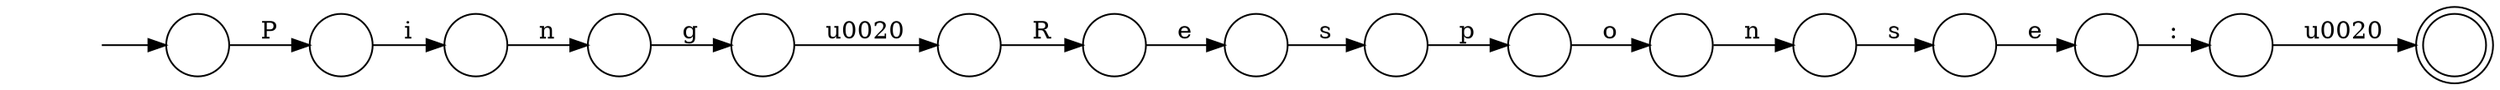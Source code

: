digraph Automaton {
  rankdir = LR;
  0 [shape=circle,label=""];
  0 -> 7 [label="\u0020"]
  1 [shape=circle,label=""];
  1 -> 14 [label="p"]
  2 [shape=circle,label=""];
  2 -> 0 [label=":"]
  3 [shape=circle,label=""];
  3 -> 12 [label="e"]
  4 [shape=circle,label=""];
  4 -> 9 [label="s"]
  5 [shape=circle,label=""];
  initial [shape=plaintext,label=""];
  initial -> 5
  5 -> 11 [label="P"]
  6 [shape=circle,label=""];
  6 -> 10 [label="n"]
  7 [shape=doublecircle,label=""];
  8 [shape=circle,label=""];
  8 -> 4 [label="n"]
  9 [shape=circle,label=""];
  9 -> 2 [label="e"]
  10 [shape=circle,label=""];
  10 -> 15 [label="g"]
  11 [shape=circle,label=""];
  11 -> 6 [label="i"]
  12 [shape=circle,label=""];
  12 -> 1 [label="s"]
  13 [shape=circle,label=""];
  13 -> 3 [label="R"]
  14 [shape=circle,label=""];
  14 -> 8 [label="o"]
  15 [shape=circle,label=""];
  15 -> 13 [label="\u0020"]
}
